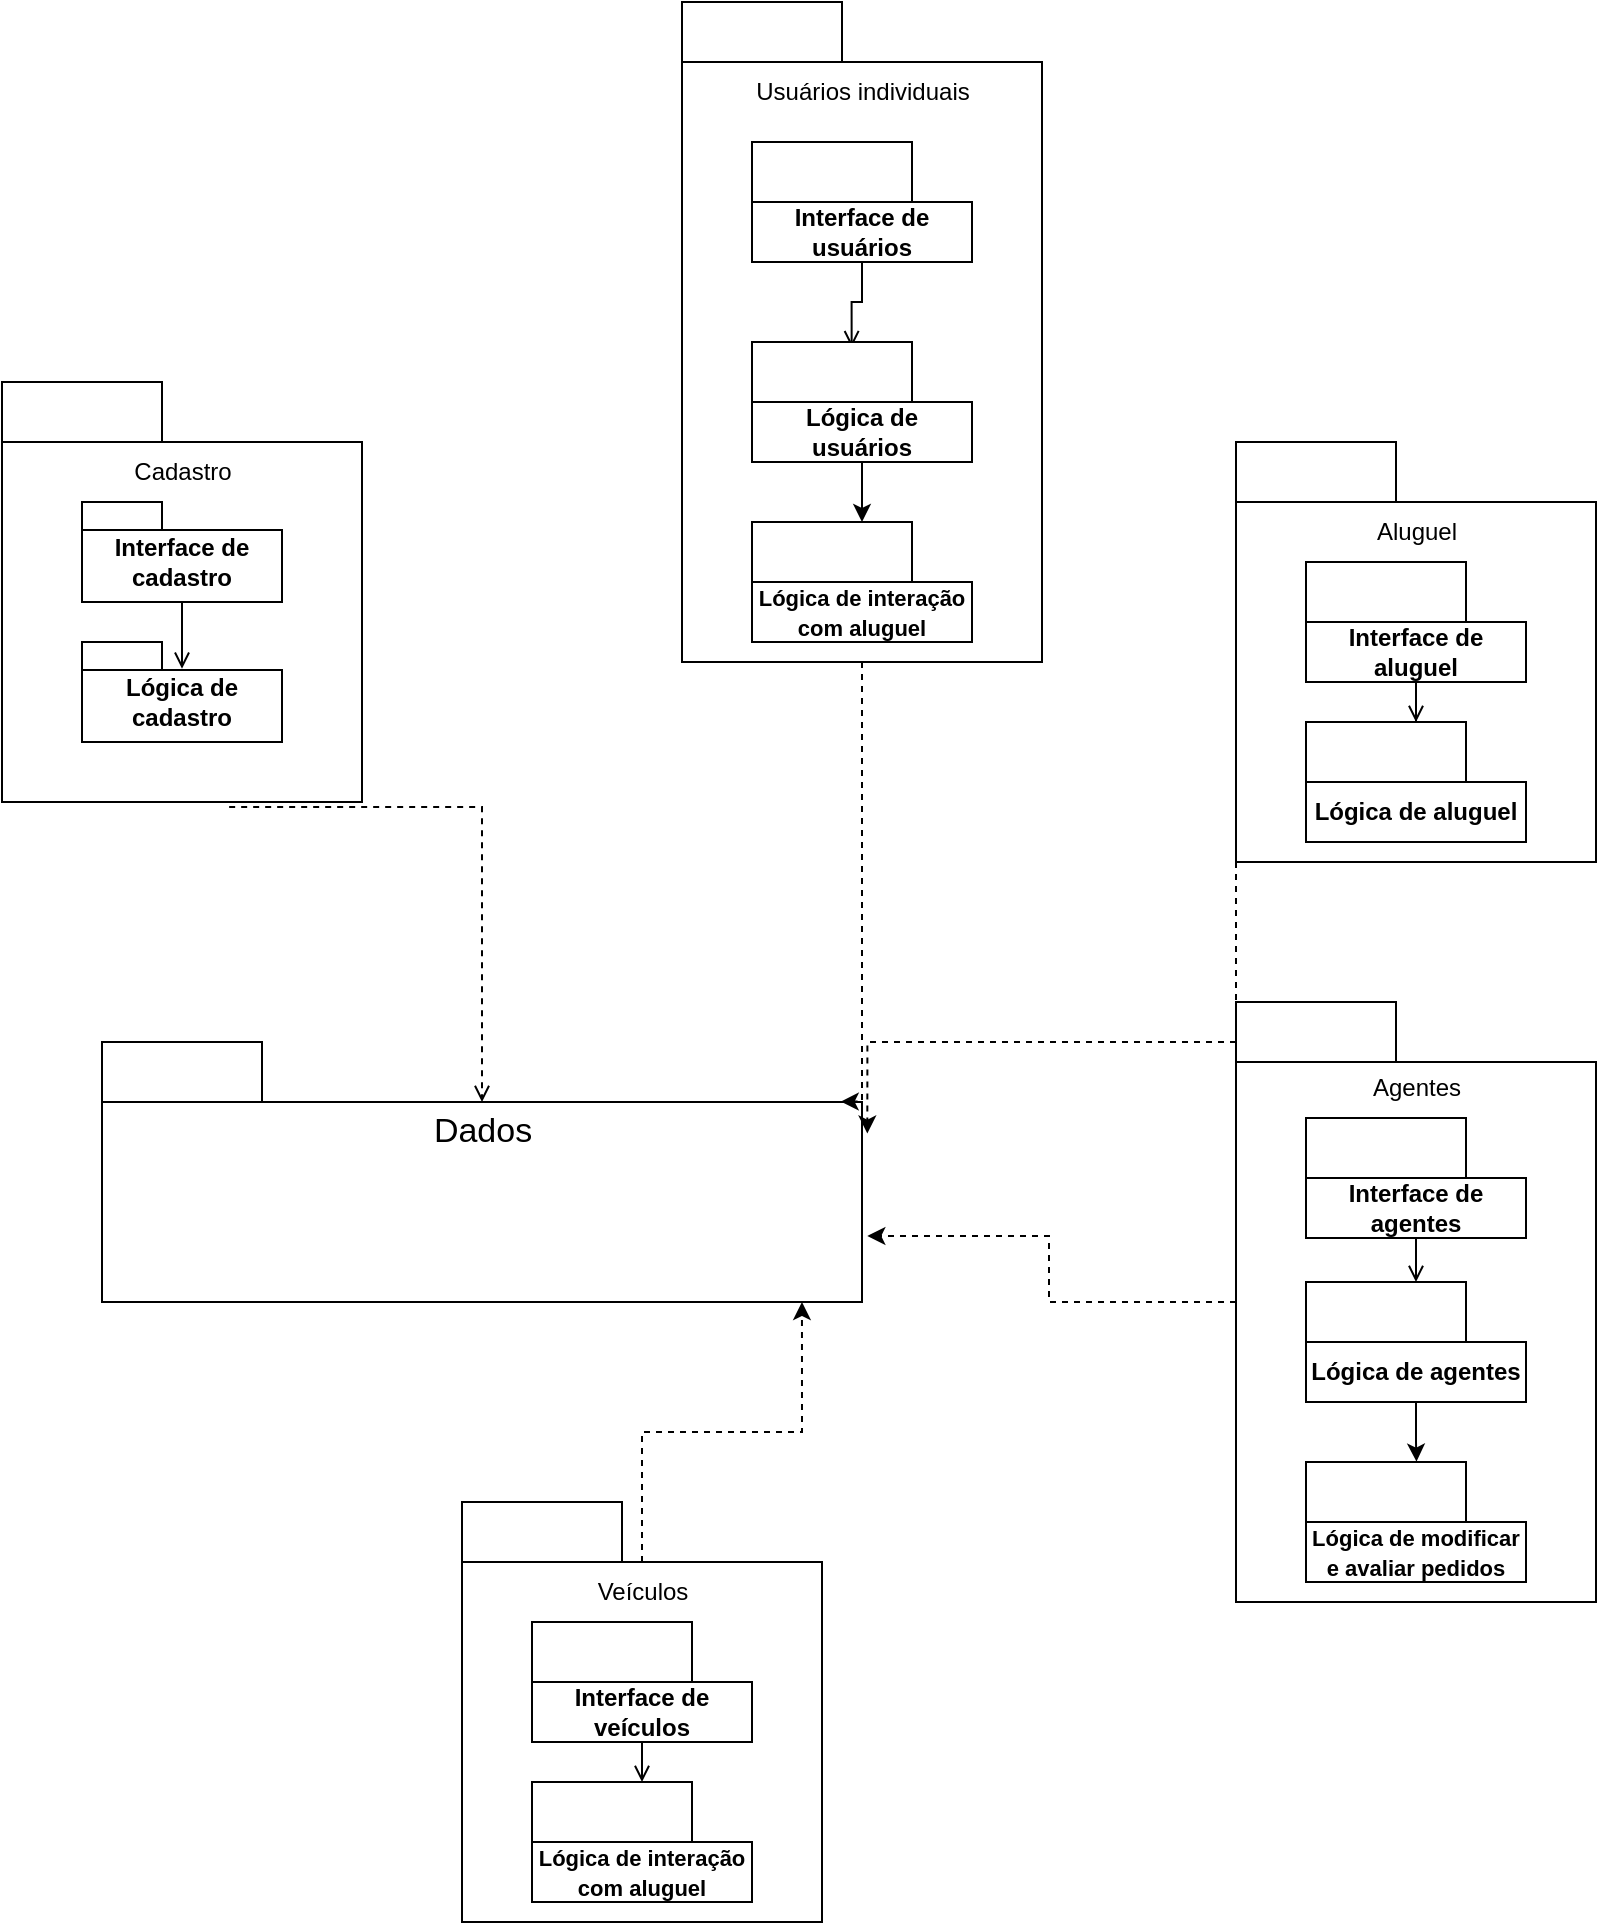 <mxfile version="21.7.1" type="device">
  <diagram name="Página-1" id="PQqE0pA_I894NBdlLSzu">
    <mxGraphModel dx="1050" dy="579" grid="1" gridSize="10" guides="1" tooltips="1" connect="1" arrows="1" fold="1" page="1" pageScale="1" pageWidth="827" pageHeight="1169" math="0" shadow="0">
      <root>
        <mxCell id="0" />
        <mxCell id="1" parent="0" />
        <mxCell id="4i71f490kVw-QVZZBh9L-11" style="edgeStyle=orthogonalEdgeStyle;rounded=0;orthogonalLoop=1;jettySize=auto;html=1;dashed=1;endArrow=open;endFill=0;exitX=0.631;exitY=1.012;exitDx=0;exitDy=0;exitPerimeter=0;" edge="1" parent="1" source="4i71f490kVw-QVZZBh9L-3" target="4i71f490kVw-QVZZBh9L-10">
          <mxGeometry relative="1" as="geometry">
            <Array as="points">
              <mxPoint x="450" y="483" />
            </Array>
          </mxGeometry>
        </mxCell>
        <mxCell id="4i71f490kVw-QVZZBh9L-3" value="" style="shape=folder;fontStyle=1;tabWidth=80;tabHeight=30;tabPosition=left;html=1;boundedLbl=1;whiteSpace=wrap;" vertex="1" parent="1">
          <mxGeometry x="210" y="270" width="180" height="210" as="geometry" />
        </mxCell>
        <mxCell id="4i71f490kVw-QVZZBh9L-4" value="Cadastro" style="text;html=1;align=center;verticalAlign=middle;resizable=0;points=[];autosize=1;strokeColor=none;fillColor=none;" vertex="1" parent="1">
          <mxGeometry x="265" y="300" width="70" height="30" as="geometry" />
        </mxCell>
        <mxCell id="4i71f490kVw-QVZZBh9L-7" value="" style="edgeStyle=orthogonalEdgeStyle;rounded=0;orthogonalLoop=1;jettySize=auto;html=1;entryX=0.5;entryY=0.268;entryDx=0;entryDy=0;entryPerimeter=0;endArrow=open;endFill=0;" edge="1" parent="1" source="4i71f490kVw-QVZZBh9L-5" target="4i71f490kVw-QVZZBh9L-6">
          <mxGeometry relative="1" as="geometry" />
        </mxCell>
        <mxCell id="4i71f490kVw-QVZZBh9L-5" value="Interface de cadastro" style="shape=folder;fontStyle=1;spacingTop=10;tabWidth=40;tabHeight=14;tabPosition=left;html=1;whiteSpace=wrap;" vertex="1" parent="1">
          <mxGeometry x="250" y="330" width="100" height="50" as="geometry" />
        </mxCell>
        <mxCell id="4i71f490kVw-QVZZBh9L-6" value="Lógica de cadastro" style="shape=folder;fontStyle=1;spacingTop=10;tabWidth=40;tabHeight=14;tabPosition=left;html=1;whiteSpace=wrap;" vertex="1" parent="1">
          <mxGeometry x="250" y="400" width="100" height="50" as="geometry" />
        </mxCell>
        <mxCell id="4i71f490kVw-QVZZBh9L-9" value="" style="shape=folder;fontStyle=1;tabWidth=80;tabHeight=30;tabPosition=left;html=1;boundedLbl=1;whiteSpace=wrap;" vertex="1" parent="1">
          <mxGeometry x="260" y="600" width="380" height="130" as="geometry" />
        </mxCell>
        <mxCell id="4i71f490kVw-QVZZBh9L-10" value="Dados" style="text;html=1;align=center;verticalAlign=middle;resizable=0;points=[];autosize=1;strokeColor=none;fillColor=none;strokeWidth=1;fontSize=17;" vertex="1" parent="1">
          <mxGeometry x="415" y="630" width="70" height="30" as="geometry" />
        </mxCell>
        <mxCell id="4i71f490kVw-QVZZBh9L-20" style="edgeStyle=orthogonalEdgeStyle;rounded=0;orthogonalLoop=1;jettySize=auto;html=1;entryX=0.972;entryY=0.229;entryDx=0;entryDy=0;entryPerimeter=0;dashed=1;" edge="1" parent="1" source="4i71f490kVw-QVZZBh9L-12" target="4i71f490kVw-QVZZBh9L-9">
          <mxGeometry relative="1" as="geometry">
            <Array as="points">
              <mxPoint x="640" y="630" />
            </Array>
          </mxGeometry>
        </mxCell>
        <mxCell id="4i71f490kVw-QVZZBh9L-12" value="" style="shape=folder;fontStyle=1;tabWidth=80;tabHeight=30;tabPosition=left;html=1;boundedLbl=1;whiteSpace=wrap;" vertex="1" parent="1">
          <mxGeometry x="550" y="80" width="180" height="330" as="geometry" />
        </mxCell>
        <mxCell id="4i71f490kVw-QVZZBh9L-13" value="Usuários individuais" style="text;html=1;align=center;verticalAlign=middle;resizable=0;points=[];autosize=1;strokeColor=none;fillColor=none;" vertex="1" parent="1">
          <mxGeometry x="575" y="110" width="130" height="30" as="geometry" />
        </mxCell>
        <mxCell id="4i71f490kVw-QVZZBh9L-21" style="edgeStyle=orthogonalEdgeStyle;rounded=0;orthogonalLoop=1;jettySize=auto;html=1;exitX=0;exitY=0;exitDx=0;exitDy=210;exitPerimeter=0;entryX=1.007;entryY=0.352;entryDx=0;entryDy=0;entryPerimeter=0;dashed=1;" edge="1" parent="1" source="4i71f490kVw-QVZZBh9L-14" target="4i71f490kVw-QVZZBh9L-9">
          <mxGeometry relative="1" as="geometry">
            <Array as="points">
              <mxPoint x="827" y="600" />
              <mxPoint x="643" y="600" />
            </Array>
          </mxGeometry>
        </mxCell>
        <mxCell id="4i71f490kVw-QVZZBh9L-14" value="" style="shape=folder;fontStyle=1;tabWidth=80;tabHeight=30;tabPosition=left;html=1;boundedLbl=1;whiteSpace=wrap;" vertex="1" parent="1">
          <mxGeometry x="827" y="300" width="180" height="210" as="geometry" />
        </mxCell>
        <mxCell id="4i71f490kVw-QVZZBh9L-15" value="Aluguel" style="text;html=1;align=center;verticalAlign=middle;resizable=0;points=[];autosize=1;strokeColor=none;fillColor=none;" vertex="1" parent="1">
          <mxGeometry x="887" y="330" width="60" height="30" as="geometry" />
        </mxCell>
        <mxCell id="4i71f490kVw-QVZZBh9L-22" style="edgeStyle=orthogonalEdgeStyle;rounded=0;orthogonalLoop=1;jettySize=auto;html=1;entryX=1.007;entryY=0.746;entryDx=0;entryDy=0;entryPerimeter=0;dashed=1;" edge="1" parent="1" source="4i71f490kVw-QVZZBh9L-16" target="4i71f490kVw-QVZZBh9L-9">
          <mxGeometry relative="1" as="geometry" />
        </mxCell>
        <mxCell id="4i71f490kVw-QVZZBh9L-16" value="" style="shape=folder;fontStyle=1;tabWidth=80;tabHeight=30;tabPosition=left;html=1;boundedLbl=1;whiteSpace=wrap;" vertex="1" parent="1">
          <mxGeometry x="827" y="580" width="180" height="300" as="geometry" />
        </mxCell>
        <mxCell id="4i71f490kVw-QVZZBh9L-17" value="Agentes" style="text;html=1;align=center;verticalAlign=middle;resizable=0;points=[];autosize=1;strokeColor=none;fillColor=none;" vertex="1" parent="1">
          <mxGeometry x="882" y="608" width="70" height="30" as="geometry" />
        </mxCell>
        <mxCell id="4i71f490kVw-QVZZBh9L-18" value="" style="shape=folder;fontStyle=1;tabWidth=80;tabHeight=30;tabPosition=left;html=1;boundedLbl=1;whiteSpace=wrap;" vertex="1" parent="1">
          <mxGeometry x="440" y="830" width="180" height="210" as="geometry" />
        </mxCell>
        <mxCell id="4i71f490kVw-QVZZBh9L-23" style="edgeStyle=orthogonalEdgeStyle;rounded=0;orthogonalLoop=1;jettySize=auto;html=1;entryX=0.921;entryY=1;entryDx=0;entryDy=0;entryPerimeter=0;dashed=1;" edge="1" parent="1" source="4i71f490kVw-QVZZBh9L-19" target="4i71f490kVw-QVZZBh9L-9">
          <mxGeometry relative="1" as="geometry" />
        </mxCell>
        <mxCell id="4i71f490kVw-QVZZBh9L-19" value="Veículos" style="text;html=1;align=center;verticalAlign=middle;resizable=0;points=[];autosize=1;strokeColor=none;fillColor=none;" vertex="1" parent="1">
          <mxGeometry x="495" y="860" width="70" height="30" as="geometry" />
        </mxCell>
        <mxCell id="4i71f490kVw-QVZZBh9L-26" style="edgeStyle=orthogonalEdgeStyle;rounded=0;orthogonalLoop=1;jettySize=auto;html=1;entryX=0.453;entryY=0.043;entryDx=0;entryDy=0;entryPerimeter=0;endArrow=open;endFill=0;" edge="1" parent="1" source="4i71f490kVw-QVZZBh9L-24" target="4i71f490kVw-QVZZBh9L-25">
          <mxGeometry relative="1" as="geometry" />
        </mxCell>
        <mxCell id="4i71f490kVw-QVZZBh9L-24" value="Interface de usuários" style="shape=folder;fontStyle=1;tabWidth=80;tabHeight=30;tabPosition=left;html=1;boundedLbl=1;whiteSpace=wrap;" vertex="1" parent="1">
          <mxGeometry x="585" y="150" width="110" height="60" as="geometry" />
        </mxCell>
        <mxCell id="4i71f490kVw-QVZZBh9L-37" style="edgeStyle=orthogonalEdgeStyle;rounded=0;orthogonalLoop=1;jettySize=auto;html=1;" edge="1" parent="1" source="4i71f490kVw-QVZZBh9L-25" target="4i71f490kVw-QVZZBh9L-36">
          <mxGeometry relative="1" as="geometry" />
        </mxCell>
        <mxCell id="4i71f490kVw-QVZZBh9L-25" value="Lógica de usuários" style="shape=folder;fontStyle=1;tabWidth=80;tabHeight=30;tabPosition=left;html=1;boundedLbl=1;whiteSpace=wrap;" vertex="1" parent="1">
          <mxGeometry x="585" y="250" width="110" height="60" as="geometry" />
        </mxCell>
        <mxCell id="4i71f490kVw-QVZZBh9L-29" style="edgeStyle=orthogonalEdgeStyle;rounded=0;orthogonalLoop=1;jettySize=auto;html=1;endArrow=open;endFill=0;" edge="1" parent="1" source="4i71f490kVw-QVZZBh9L-27" target="4i71f490kVw-QVZZBh9L-28">
          <mxGeometry relative="1" as="geometry" />
        </mxCell>
        <mxCell id="4i71f490kVw-QVZZBh9L-27" value="Interface de aluguel" style="shape=folder;fontStyle=1;tabWidth=80;tabHeight=30;tabPosition=left;html=1;boundedLbl=1;whiteSpace=wrap;" vertex="1" parent="1">
          <mxGeometry x="862" y="360" width="110" height="60" as="geometry" />
        </mxCell>
        <mxCell id="4i71f490kVw-QVZZBh9L-28" value="Lógica de aluguel" style="shape=folder;fontStyle=1;tabWidth=80;tabHeight=30;tabPosition=left;html=1;boundedLbl=1;whiteSpace=wrap;" vertex="1" parent="1">
          <mxGeometry x="862" y="440" width="110" height="60" as="geometry" />
        </mxCell>
        <mxCell id="4i71f490kVw-QVZZBh9L-32" style="edgeStyle=orthogonalEdgeStyle;rounded=0;orthogonalLoop=1;jettySize=auto;html=1;endArrow=open;endFill=0;" edge="1" parent="1" source="4i71f490kVw-QVZZBh9L-30" target="4i71f490kVw-QVZZBh9L-31">
          <mxGeometry relative="1" as="geometry" />
        </mxCell>
        <mxCell id="4i71f490kVw-QVZZBh9L-30" value="Interface de agentes" style="shape=folder;fontStyle=1;tabWidth=80;tabHeight=30;tabPosition=left;html=1;boundedLbl=1;whiteSpace=wrap;" vertex="1" parent="1">
          <mxGeometry x="862" y="638" width="110" height="60" as="geometry" />
        </mxCell>
        <mxCell id="4i71f490kVw-QVZZBh9L-39" style="edgeStyle=orthogonalEdgeStyle;rounded=0;orthogonalLoop=1;jettySize=auto;html=1;entryX=0.502;entryY=-0.003;entryDx=0;entryDy=0;entryPerimeter=0;" edge="1" parent="1" source="4i71f490kVw-QVZZBh9L-31" target="4i71f490kVw-QVZZBh9L-38">
          <mxGeometry relative="1" as="geometry" />
        </mxCell>
        <mxCell id="4i71f490kVw-QVZZBh9L-31" value="Lógica de agentes" style="shape=folder;fontStyle=1;tabWidth=80;tabHeight=30;tabPosition=left;html=1;boundedLbl=1;whiteSpace=wrap;" vertex="1" parent="1">
          <mxGeometry x="862" y="720" width="110" height="60" as="geometry" />
        </mxCell>
        <mxCell id="4i71f490kVw-QVZZBh9L-35" style="edgeStyle=orthogonalEdgeStyle;rounded=0;orthogonalLoop=1;jettySize=auto;html=1;entryX=0.493;entryY=-0.003;entryDx=0;entryDy=0;entryPerimeter=0;endArrow=open;endFill=0;" edge="1" parent="1" source="4i71f490kVw-QVZZBh9L-33" target="4i71f490kVw-QVZZBh9L-34">
          <mxGeometry relative="1" as="geometry" />
        </mxCell>
        <mxCell id="4i71f490kVw-QVZZBh9L-33" value="Interface de veículos" style="shape=folder;fontStyle=1;tabWidth=80;tabHeight=30;tabPosition=left;html=1;boundedLbl=1;whiteSpace=wrap;" vertex="1" parent="1">
          <mxGeometry x="475" y="890" width="110" height="60" as="geometry" />
        </mxCell>
        <mxCell id="4i71f490kVw-QVZZBh9L-34" value="&lt;font style=&quot;font-size: 11px;&quot;&gt;Lógica de interação com aluguel&lt;/font&gt;" style="shape=folder;fontStyle=1;tabWidth=80;tabHeight=30;tabPosition=left;html=1;boundedLbl=1;whiteSpace=wrap;" vertex="1" parent="1">
          <mxGeometry x="475" y="970" width="110" height="60" as="geometry" />
        </mxCell>
        <mxCell id="4i71f490kVw-QVZZBh9L-36" value="&lt;font style=&quot;font-size: 11px;&quot;&gt;Lógica de interação com aluguel&lt;/font&gt;" style="shape=folder;fontStyle=1;tabWidth=80;tabHeight=30;tabPosition=left;html=1;boundedLbl=1;whiteSpace=wrap;" vertex="1" parent="1">
          <mxGeometry x="585" y="340" width="110" height="60" as="geometry" />
        </mxCell>
        <mxCell id="4i71f490kVw-QVZZBh9L-38" value="&lt;font style=&quot;font-size: 11px;&quot;&gt;Lógica de modificar e avaliar pedidos&lt;/font&gt;" style="shape=folder;fontStyle=1;tabWidth=80;tabHeight=30;tabPosition=left;html=1;boundedLbl=1;whiteSpace=wrap;" vertex="1" parent="1">
          <mxGeometry x="862" y="810" width="110" height="60" as="geometry" />
        </mxCell>
      </root>
    </mxGraphModel>
  </diagram>
</mxfile>
